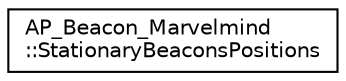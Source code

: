 digraph "Graphical Class Hierarchy"
{
 // INTERACTIVE_SVG=YES
  edge [fontname="Helvetica",fontsize="10",labelfontname="Helvetica",labelfontsize="10"];
  node [fontname="Helvetica",fontsize="10",shape=record];
  rankdir="LR";
  Node1 [label="AP_Beacon_Marvelmind\l::StationaryBeaconsPositions",height=0.2,width=0.4,color="black", fillcolor="white", style="filled",URL="$structAP__Beacon__Marvelmind_1_1StationaryBeaconsPositions.html"];
}
